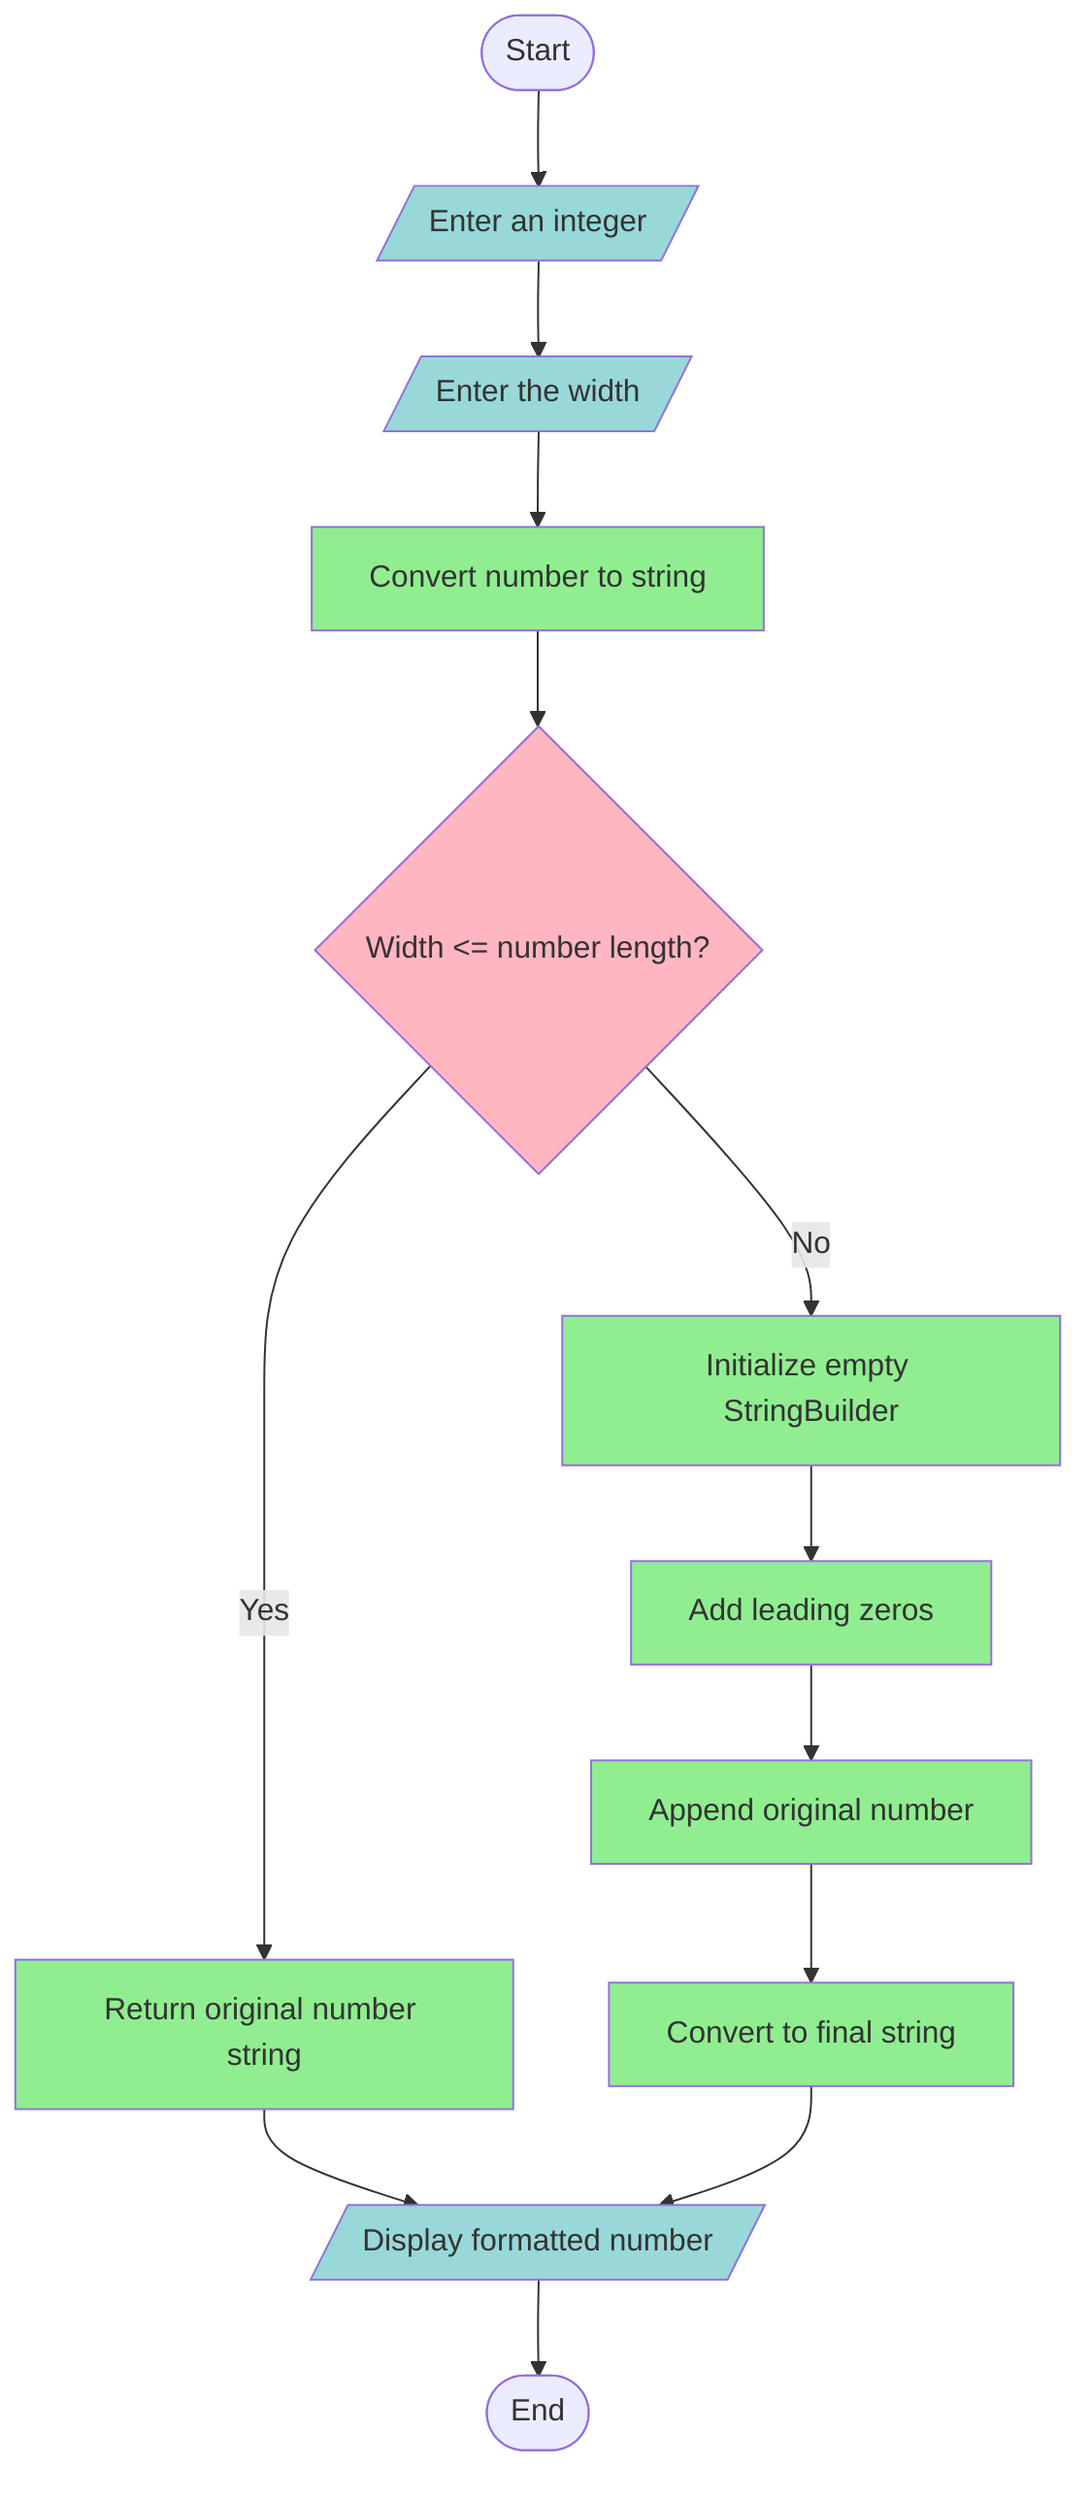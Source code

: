 flowchart TD
    A([Start]) --> B[/Enter an integer/]
    B --> C[/Enter the width/]
    C --> D[Convert number to string]
    D --> E{Width <= number length?}
    E -->|Yes| F[Return original number string]
    E -->|No| G[Initialize empty StringBuilder]
    G --> H[Add leading zeros]
    H --> I[Append original number]
    I --> J[Convert to final string]
    F --> K[/Display formatted number/]
    J --> K
    K --> L([End])

    style B fill:#98D8D8
    style C fill:#98D8D8
    style K fill:#98D8D8
    style E fill:#FFB6C1
    style D fill:#90EE90
    style F fill:#90EE90
    style G fill:#90EE90
    style H fill:#90EE90
    style I fill:#90EE90
    style J fill:#90EE90